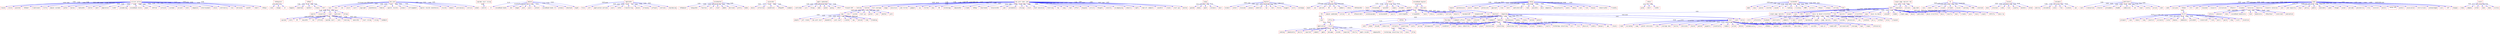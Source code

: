 strict digraph  {
	"silicon valley"	 [color=red,
		fontname=courier,
		shape=box];
	loosen	 [color=red,
		fontname=courier,
		shape=box];
	"silicon valley" -> loosen	 [color=blue,
		xlabel=0.04];
	stores	 [color=red,
		fontname=courier,
		shape=box];
	"silicon valley" -> stores	 [color=blue,
		xlabel=0.04];
	pointed	 [color=red,
		fontname=courier,
		shape=box];
	"silicon valley" -> pointed	 [color=blue,
		xlabel=0.04];
	"'\x93what'"	 [color=red,
		fontname=courier,
		shape=box];
	"silicon valley" -> "'\x93what'"	 [color=blue,
		xlabel=0.05];
	traditional	 [color=red,
		fontname=courier,
		shape=box];
	"silicon valley" -> traditional	 [color=blue,
		xlabel=0.03];
	little	 [color=red,
		fontname=courier,
		shape=box];
	"silicon valley" -> little	 [color=blue,
		xlabel=0.04];
	"amazon customer"	 [color=red,
		fontname=courier,
		shape=box];
	"silicon valley" -> "amazon customer"	 [color=blue,
		xlabel=0.04];
	author	 [color=red,
		fontname=courier,
		shape=box];
	"silicon valley" -> author	 [color=blue,
		xlabel=0.06];
	barnes	 [color=red,
		fontname=courier,
		shape=box];
	"silicon valley" -> barnes	 [color=blue,
		xlabel=0.04];
	"'noble\x92s'"	 [color=red,
		fontname=courier,
		shape=box];
	"silicon valley" -> "'noble\x92s'"	 [color=blue,
		xlabel=0.04];
	better	 [color=red,
		fontname=courier,
		shape=box];
	"silicon valley" -> better	 [color=blue,
		xlabel=0.02];
	much	 [color=red,
		fontname=courier,
		shape=box];
	"silicon valley" -> much	 [color=blue,
		xlabel=0.02];
	imperative	 [color=red,
		fontname=courier,
		shape=box];
	"silicon valley" -> imperative	 [color=blue,
		xlabel=0.03];
	"'it\x92''"	 [color=red,
		fontname=courier,
		shape=box];
	"silicon valley" -> "'it\x92''"	 [color=blue,
		xlabel=0.05];
	plundering	 [color=red,
		fontname=courier,
		shape=box];
	"silicon valley" -> plundering	 [color=blue,
		xlabel=0.04];
	"secondhand stores"	 [color=red,
		fontname=courier,
		shape=box];
	"silicon valley" -> "secondhand stores"	 [color=blue,
		xlabel=0.06];
	power	 [color=red,
		fontname=courier,
		shape=box];
	"silicon valley" -> power	 [color=blue,
		xlabel=0.03];
	"'\x93free'"	 [color=red,
		fontname=courier,
		shape=box];
	"silicon valley" -> "'\x93free'"	 [color=blue,
		xlabel=0.05];
	cultural	 [color=red,
		fontname=courier,
		shape=box];
	"silicon valley" -> cultural	 [color=blue,
		xlabel=0.03];
	customer	 [color=red,
		fontname=courier,
		shape=box];
	"silicon valley" -> customer	 [color=blue,
		xlabel=0.05];
	account	 [color=red,
		fontname=courier,
		shape=box];
	"silicon valley" -> account	 [color=blue,
		xlabel=0.04];
	later	 [color=red,
		fontname=courier,
		shape=box];
	"silicon valley" -> later	 [color=blue,
		xlabel=0.03];
	companies	 [color=red,
		fontname=courier,
		shape=box];
	"silicon valley" -> companies	 [color=blue,
		xlabel=0.2];
	entertainment	 [color=red,
		fontname=courier,
		shape=box];
	"silicon valley" -> entertainment	 [color=blue,
		xlabel=0.04];
	value	 [color=red,
		fontname=courier,
		shape=box];
	"silicon valley" -> value	 [color=blue,
		xlabel=0.05];
	controversy	 [color=red,
		fontname=courier,
		shape=box];
	"silicon valley" -> controversy	 [color=blue,
		xlabel=0.05];
	rose	 [color=red,
		fontname=courier,
		shape=box];
	"silicon valley" -> rose	 [color=blue,
		xlabel=0.04];
	believed	 [color=red,
		fontname=courier,
		shape=box];
	"silicon valley" -> believed	 [color=blue,
		xlabel=0.05];
	"'can\x92t'"	 [color=red,
		fontname=courier,
		shape=box];
	"silicon valley" -> "'can\x92t'"	 [color=blue,
		xlabel=0.04];
	robert	 [color=red,
		fontname=courier,
		shape=box];
	"silicon valley" -> robert	 [color=blue,
		xlabel=0.04];
	"'\x91buy'"	 [color=red,
		fontname=courier,
		shape=box];
	"silicon valley" -> "'\x91buy'"	 [color=blue,
		xlabel=0.04];
	"'\x93digital'"	 [color=red,
		fontname=courier,
		shape=box];
	even	 [color=red,
		fontname=courier,
		shape=box];
	"'\x93digital'" -> even	 [color=blue,
		xlabel=0.01];
	change	 [color=red,
		fontname=courier,
		shape=box];
	"'\x93digital'" -> change	 [color=blue,
		xlabel=0.01];
	mr	 [color=red,
		fontname=courier,
		shape=box];
	"'\x93digital'" -> mr	 [color=blue,
		xlabel=0.11];
	"'\x93but'"	 [color=red,
		fontname=courier,
		shape=box];
	happens	 [color=red,
		fontname=courier,
		shape=box];
	"'\x93but'" -> happens	 [color=blue,
		xlabel=0.04];
	meantime	 [color=red,
		fontname=courier,
		shape=box];
	"'\x93but'" -> meantime	 [color=blue,
		xlabel=0.03];
	"'we\x92re'"	 [color=red,
		fontname=courier,
		shape=box];
	"'\x93but'" -> "'we\x92re'"	 [color=blue,
		xlabel=0.19];
	slowly	 [color=red,
		fontname=courier,
		shape=box];
	"'\x93but'" -> slowly	 [color=blue,
		xlabel=0.03];
	hell	 [color=red,
		fontname=courier,
		shape=box];
	"'\x93but'" -> hell	 [color=blue,
		xlabel=0.03];
	"new york"	 [color=red,
		fontname=courier,
		shape=box];
	says	 [color=red,
		fontname=courier,
		shape=box];
	"new york" -> says	 [color=blue,
		xlabel=0.13];
	shut	 [color=red,
		fontname=courier,
		shape=box];
	"new york" -> shut	 [color=blue,
		xlabel=0.01];
	one	 [color=red,
		fontname=courier,
		shape=box];
	"new york" -> one	 [color=blue,
		xlabel=0.01];
	exist	 [color=red,
		fontname=courier,
		shape=box];
	"new york" -> exist	 [color=blue,
		xlabel=0.01];
	court	 [color=red,
		fontname=courier,
		shape=box];
	"new york" -> court	 [color=blue,
		xlabel=0.01];
	copyright	 [color=red,
		fontname=courier,
		shape=box];
	"new york" -> copyright	 [color=blue,
		xlabel=0.01];
	nonetheless	 [color=red,
		fontname=courier,
		shape=box];
	"new york" -> nonetheless	 [color=blue,
		xlabel=0.01];
	federal	 [color=red,
		fontname=courier,
		shape=box];
	"new york" -> federal	 [color=blue,
		xlabel=0.01];
	"capitol records"	 [color=red,
		fontname=courier,
		shape=box];
	"new york" -> "capitol records"	 [color=blue,
		xlabel=0.02];
	product	 [color=red,
		fontname=courier,
		shape=box];
	"new york" -> product	 [color=blue,
		xlabel=0.01];
	infringement	 [color=red,
		fontname=courier,
		shape=box];
	"new york" -> infringement	 [color=blue,
		xlabel=0.01];
	"capitol records nonetheless"	 [color=red,
		fontname=courier,
		shape=box];
	"new york" -> "capitol records nonetheless"	 [color=blue,
		xlabel=0.01];
	records	 [color=red,
		fontname=courier,
		shape=box];
	"new york" -> records	 [color=blue,
		xlabel=0.01];
	moment	 [color=red,
		fontname=courier,
		shape=box];
	"new york" -> moment	 [color=blue,
		xlabel=0.01];
	preliminary	 [color=red,
		fontname=courier,
		shape=box];
	"new york" -> preliminary	 [color=blue,
		xlabel=0.01];
	service	 [color=red,
		fontname=courier,
		shape=box];
	"new york" -> service	 [color=blue,
		xlabel=0.01];
	asked	 [color=red,
		fontname=courier,
		shape=box];
	"new york" -> asked	 [color=blue,
		xlabel=0.01];
	capitol	 [color=red,
		fontname=courier,
		shape=box];
	says -> capitol	 [color=blue,
		xlabel=0.09];
	injunction	 [color=red,
		fontname=courier,
		shape=box];
	says -> injunction	 [color=blue,
		xlabel=0.09];
	sued	 [color=red,
		fontname=courier,
		shape=box];
	says -> sued	 [color=blue,
		xlabel=0.01];
	publisher	 [color=red,
		fontname=courier,
		shape=box];
	says -> publisher	 [color=blue,
		xlabel=0.02];
	allows	 [color=red,
		fontname=courier,
		shape=box];
	says -> allows	 [color=blue,
		xlabel=0.11];
	supreme	 [color=red,
		fontname=courier,
		shape=box];
	sued -> supreme	 [color=blue,
		xlabel=0.05];
	cents	 [color=red,
		fontname=courier,
		shape=box];
	sued -> cents	 [color=blue,
		xlabel=0.05];
	89	 [color=red,
		fontname=courier,
		shape=box];
	sued -> 89	 [color=blue,
		xlabel=0.06];
	"'macy\x92s'"	 [color=red,
		fontname=courier,
		shape=box];
	sued -> "'macy\x92s'"	 [color=blue,
		xlabel=0.06];
	led	 [color=red,
		fontname=courier,
		shape=box];
	sued -> led	 [color=blue,
		xlabel=0.04];
	offered	 [color=red,
		fontname=courier,
		shape=box];
	sued -> offered	 [color=blue,
		xlabel=0.06];
	"supreme court"	 [color=red,
		fontname=courier,
		shape=box];
	sued -> "supreme court"	 [color=blue,
		xlabel=0.06];
	sale	 [color=red,
		fontname=courier,
		shape=box];
	sued -> sale	 [color=blue,
		xlabel=0.05];
	limiting	 [color=red,
		fontname=courier,
		shape=box];
	sued -> limiting	 [color=blue,
		xlabel=0.05];
	"'owner\x92s'"	 [color=red,
		fontname=courier,
		shape=box];
	sued -> "'owner\x92s'"	 [color=blue,
		xlabel=0.07];
	"court ruling"	 [color=red,
		fontname=courier,
		shape=box];
	sued -> "court ruling"	 [color=blue,
		xlabel=0.04];
	ruling	 [color=red,
		fontname=courier,
		shape=box];
	sued -> ruling	 [color=blue,
		xlabel=0.05];
	landmark	 [color=red,
		fontname=courier,
		shape=box];
	sued -> landmark	 [color=blue,
		xlabel=0.05];
	"supreme court ruling"	 [color=red,
		fontname=courier,
		shape=box];
	control	 [color=red,
		fontname=courier,
		shape=box];
	"supreme court ruling" -> control	 [color=blue,
		xlabel=0.08];
	amazon	 [color=red,
		fontname=courier,
		shape=box];
	13	 [color=red,
		fontname=courier,
		shape=box];
	amazon -> 13	 [color=blue,
		xlabel=0.13];
	"secondhand books"	 [color=red,
		fontname=courier,
		shape=box];
	amazon -> "secondhand books"	 [color=blue,
		xlabel=0.15];
	did	 [color=red,
		fontname=courier,
		shape=box];
	amazon -> did	 [color=blue,
		xlabel=0.15];
	began	 [color=red,
		fontname=courier,
		shape=box];
	amazon -> began	 [color=blue,
		xlabel=0.16];
	work	 [color=red,
		fontname=courier,
		shape=box];
	amazon -> work	 [color=blue,
		xlabel=0.17];
	years	 [color=red,
		fontname=courier,
		shape=box];
	amazon -> years	 [color=blue,
		xlabel=0.11];
	content	 [color=red,
		fontname=courier,
		shape=box];
	amazon -> content	 [color=blue,
		xlabel=0.19];
	"secondhand books 13"	 [color=red,
		fontname=courier,
		shape=box];
	amazon -> "secondhand books 13"	 [color=blue,
		xlabel=0.15];
	produce	 [color=red,
		fontname=courier,
		shape=box];
	amazon -> produce	 [color=blue,
		xlabel=0.14];
	devalued	 [color=red,
		fontname=courier,
		shape=box];
	amazon -> devalued	 [color=blue,
		xlabel=0.16];
	might	 [color=red,
		fontname=courier,
		shape=box];
	amazon -> might	 [color=blue,
		xlabel=0.16];
	"'apple\x92s'"	 [color=red,
		fontname=courier,
		shape=box];
	files	 [color=red,
		fontname=courier,
		shape=box];
	"'apple\x92s'" -> files	 [color=blue,
		xlabel=0.03];
	sell	 [color=red,
		fontname=courier,
		shape=box];
	"'apple\x92s'" -> sell	 [color=blue,
		xlabel=0.03];
	"application outlines"	 [color=red,
		fontname=courier,
		shape=box];
	"'apple\x92s'" -> "application outlines"	 [color=blue,
		xlabel=0.03];
	users	 [color=red,
		fontname=courier,
		shape=box];
	"'apple\x92s'" -> users	 [color=blue,
		xlabel=0.03];
	rather	 [color=red,
		fontname=courier,
		shape=box];
	"'apple\x92s'" -> rather	 [color=blue,
		xlabel=0.03];
	transferring	 [color=red,
		fontname=courier,
		shape=box];
	"'apple\x92s'" -> transferring	 [color=blue,
		xlabel=0.03];
	movies	 [color=red,
		fontname=courier,
		shape=box];
	"'apple\x92s'" -> movies	 [color=blue,
		xlabel=0.2];
	allowing	 [color=red,
		fontname=courier,
		shape=box];
	"'apple\x92s'" -> allowing	 [color=blue,
		xlabel=0.03];
	software	 [color=red,
		fontname=courier,
		shape=box];
	"'apple\x92s'" -> software	 [color=blue,
		xlabel=0.03];
	outlines	 [color=red,
		fontname=courier,
		shape=box];
	"'apple\x92s'" -> outlines	 [color=blue,
		xlabel=0.03];
	reproducing	 [color=red,
		fontname=courier,
		shape=box];
	"'apple\x92s'" -> reproducing	 [color=blue,
		xlabel=0.03];
	ossenmacher	 [color=red,
		fontname=courier,
		shape=box];
	"'\x93amazon'"	 [color=red,
		fontname=courier,
		shape=box];
	ossenmacher -> "'\x93amazon'"	 [color=blue,
		xlabel=0.03];
	"'redigi\x92s'"	 [color=red,
		fontname=courier,
		shape=box];
	ossenmacher -> "'redigi\x92s'"	 [color=blue,
		xlabel=0.03];
	fearless	 [color=red,
		fontname=courier,
		shape=box];
	ossenmacher -> fearless	 [color=blue,
		xlabel=0.03];
	well	 [color=red,
		fontname=courier,
		shape=box];
	ossenmacher -> well	 [color=blue,
		xlabel=0.02];
	chief	 [color=red,
		fontname=courier,
		shape=box];
	ossenmacher -> chief	 [color=blue,
		xlabel=0.18];
	added	 [color=red,
		fontname=courier,
		shape=box];
	ossenmacher -> added	 [color=blue,
		xlabel=0.02];
	declined	 [color=red,
		fontname=courier,
		shape=box];
	ossenmacher -> declined	 [color=blue,
		xlabel=0.03];
	pretty	 [color=red,
		fontname=courier,
		shape=box];
	ossenmacher -> pretty	 [color=blue,
		xlabel=0.03];
	bodes	 [color=red,
		fontname=courier,
		shape=box];
	ossenmacher -> bodes	 [color=blue,
		xlabel=0.03];
	"'pixar\x92s'"	 [color=red,
		fontname=courier,
		shape=box];
	movie	 [color=red,
		fontname=courier,
		shape=box];
	"'pixar\x92s'" -> movie	 [color=blue,
		xlabel=0.03];
	collection	 [color=red,
		fontname=courier,
		shape=box];
	"'pixar\x92s'" -> collection	 [color=blue,
		xlabel=0.17];
	soundtrack	 [color=red,
		fontname=courier,
		shape=box];
	"'pixar\x92s'" -> soundtrack	 [color=blue,
		xlabel=0.03];
	"'\x93up\x94'"	 [color=red,
		fontname=courier,
		shape=box];
	"'pixar\x92s'" -> "'\x93up\x94'"	 [color=blue,
		xlabel=0.03];
	example	 [color=red,
		fontname=courier,
		shape=box];
	"'pixar\x92s'" -> example	 [color=blue,
		xlabel=0.02];
	"apple spokesman"	 [color=red,
		fontname=courier,
		shape=box];
	confirmed	 [color=red,
		fontname=courier,
		shape=box];
	"apple spokesman" -> confirmed	 [color=blue,
		xlabel=0.03];
	sure	 [color=red,
		fontname=courier,
		shape=box];
	"apple spokesman" -> sure	 [color=blue,
		xlabel=0.02];
	things	 [color=red,
		fontname=courier,
		shape=box];
	"apple spokesman" -> things	 [color=blue,
		xlabel=0.02];
	make	 [color=red,
		fontname=courier,
		shape=box];
	"apple spokesman" -> make	 [color=blue,
		xlabel=0.03];
	owned	 [color=red,
		fontname=courier,
		shape=box];
	"apple spokesman" -> owned	 [color=blue,
		xlabel=0.03];
	going	 [color=red,
		fontname=courier,
		shape=box];
	"apple spokesman" -> going	 [color=blue,
		xlabel=0.03];
	"'\x93if'"	 [color=red,
		fontname=courier,
		shape=box];
	"apple spokesman" -> "'\x93if'"	 [color=blue,
		xlabel=0.2];
	"'forward'\x94'"	 [color=red,
		fontname=courier,
		shape=box];
	"apple spokesman" -> "'forward'\x94'"	 [color=blue,
		xlabel=0.04];
	"new york times john"	 [color=red,
		fontname=courier,
		shape=box];
	renting	 [color=red,
		fontname=courier,
		shape=box];
	"new york times john" -> renting	 [color=blue,
		xlabel=0.03];
	limited	 [color=red,
		fontname=courier,
		shape=box];
	"new york times john" -> limited	 [color=blue,
		xlabel=0.13];
	"tech coverage"	 [color=red,
		fontname=courier,
		shape=box];
	"new york times john" -> "tech coverage"	 [color=blue,
		xlabel=0.06];
	image	 [color=red,
		fontname=courier,
		shape=box];
	"new york times john" -> image	 [color=blue,
		xlabel=0.06];
	executive	 [color=red,
		fontname=courier,
		shape=box];
	"new york times john" -> executive	 [color=blue,
		xlabel=0.06];
	"jodi hilton"	 [color=red,
		fontname=courier,
		shape=box];
	"new york times john" -> "jodi hilton"	 [color=blue,
		xlabel=0.06];
	gadgets	 [color=red,
		fontname=courier,
		shape=box];
	"new york times john" -> gadgets	 [color=blue,
		xlabel=0.06];
	say	 [color=red,
		fontname=courier,
		shape=box];
	"new york times john" -> say	 [color=blue,
		xlabel=0.03];
	hilton	 [color=red,
		fontname=courier,
		shape=box];
	"new york times john" -> hilton	 [color=blue,
		xlabel=0.06];
	news	 [color=red,
		fontname=courier,
		shape=box];
	"new york times john" -> news	 [color=blue,
		xlabel=0.06];
	80	 [color=red,
		fontname=courier,
		shape=box];
	"new york times john" -> 80	 [color=blue,
		xlabel=0.08];
	technology	 [color=red,
		fontname=courier,
		shape=box];
	"new york times john" -> technology	 [color=blue,
		xlabel=0.07];
	"'amazon\x92s'"	 [color=red,
		fontname=courier,
		shape=box];
	"new york times john" -> "'amazon\x92s'"	 [color=blue,
		xlabel=0.06];
	"e-book"	 [color=red,
		fontname=courier,
		shape=box];
	"new york times john" -> "e-book"	 [color=blue,
		xlabel=0.07];
	"'\x93buy'"	 [color=red,
		fontname=courier,
		shape=box];
	"new york times john" -> "'\x93buy'"	 [color=blue,
		xlabel=0.08];
	heartened	 [color=red,
		fontname=courier,
		shape=box];
	"new york times john" -> heartened	 [color=blue,
		xlabel=0.07];
	"'retailer\x92s'"	 [color=red,
		fontname=courier,
		shape=box];
	"new york times john" -> "'retailer\x92s'"	 [color=blue,
		xlabel=0.24];
	jodi	 [color=red,
		fontname=courier,
		shape=box];
	"new york times john" -> jodi	 [color=blue,
		xlabel=0.06];
	nytimesbits	 [color=red,
		fontname=courier,
		shape=box];
	"new york times john" -> nytimesbits	 [color=blue,
		xlabel=0.06];
	enlarge	 [color=red,
		fontname=courier,
		shape=box];
	"new york times john" -> enlarge	 [color=blue,
		xlabel=0.06];
	stuck	 [color=red,
		fontname=courier,
		shape=box];
	"new york times john" -> stuck	 [color=blue,
		xlabel=0.09];
	"chief executive"	 [color=red,
		fontname=courier,
		shape=box];
	"new york times john" -> "chief executive"	 [color=blue,
		xlabel=0.06];
	reselling	 [color=red,
		fontname=courier,
		shape=box];
	"new york times john" -> reselling	 [color=blue,
		xlabel=0.05];
	law	 [color=red,
		fontname=courier,
		shape=box];
	"new york times john" -> law	 [color=blue,
		xlabel=0.01];
	song	 [color=red,
		fontname=courier,
		shape=box];
	"new york times john" -> song	 [color=blue,
		xlabel=0.22];
	read	 [color=red,
		fontname=courier,
		shape=box];
	"new york times john" -> read	 [color=blue,
		xlabel=0.07];
	effect	 [color=red,
		fontname=courier,
		shape=box];
	"new york times john" -> effect	 [color=blue,
		xlabel=0.06];
	diagram	 [color=red,
		fontname=courier,
		shape=box];
	"new york times john" -> diagram	 [color=blue,
		xlabel=0.05];
	article	 [color=red,
		fontname=courier,
		shape=box];
	"new york times john" -> article	 [color=blue,
		xlabel=0.07];
	thoughts	 [color=red,
		fontname=courier,
		shape=box];
	"new york times john" -> thoughts	 [color=blue,
		xlabel=0.07];
	severely	 [color=red,
		fontname=courier,
		shape=box];
	"new york times john" -> severely	 [color=blue,
		xlabel=0.05];
	accompanying	 [color=red,
		fontname=courier,
		shape=box];
	"new york times john" -> accompanying	 [color=blue,
		xlabel=0.05];
	industry	 [color=red,
		fontname=courier,
		shape=box];
	"new york times john" -> industry	 [color=blue,
		xlabel=0.06];
	rights	 [color=red,
		fontname=courier,
		shape=box];
	"new york times john" -> rights	 [color=blue,
		xlabel=0.06];
	"read all comments"	 [color=red,
		fontname=courier,
		shape=box];
	"new york times john" -> "read all comments"	 [color=blue,
		xlabel=0.07];
	"'you\x92re'"	 [color=red,
		fontname=courier,
		shape=box];
	"new york times john" -> "'you\x92re'"	 [color=blue,
		xlabel=0.06];
	itunes	 [color=red,
		fontname=courier,
		shape=box];
	"new york times john" -> itunes	 [color=blue,
		xlabel=0.05];
	"start-ups"	 [color=red,
		fontname=courier,
		shape=box];
	"new york times john" -> "start-ups"	 [color=blue,
		xlabel=0.06];
	button	 [color=red,
		fontname=courier,
		shape=box];
	"new york times john" -> button	 [color=blue,
		xlabel=0.07];
	copy	 [color=red,
		fontname=courier,
		shape=box];
	limited -> copy	 [color=blue,
		xlabel=0.01];
	rule	 [color=red,
		fontname=courier,
		shape=box];
	limited -> rule	 [color=blue,
		xlabel=0.01];
	system	 [color=red,
		fontname=courier,
		shape=box];
	limited -> system	 [color=blue,
		xlabel=0.01];
	"start-up"	 [color=red,
		fontname=courier,
		shape=box];
	limited -> "start-up"	 [color=blue,
		xlabel=0.01];
	permit	 [color=red,
		fontname=courier,
		shape=box];
	limited -> permit	 [color=blue,
		xlabel=0.01];
	user	 [color=red,
		fontname=courier,
		shape=box];
	limited -> user	 [color=blue,
		xlabel=0.01];
	whether	 [color=red,
		fontname=courier,
		shape=box];
	limited -> whether	 [color=blue,
		xlabel=0.01];
	york	 [color=red,
		fontname=courier,
		shape=box];
	limited -> york	 [color=blue,
		xlabel=0.01];
	people	 [color=red,
		fontname=courier,
		shape=box];
	copy -> people	 [color=blue,
		xlabel=0.03];
	"sell itunes"	 [color=red,
		fontname=courier,
		shape=box];
	copy -> "sell itunes"	 [color=blue,
		xlabel=0.03];
	"new york court"	 [color=red,
		fontname=courier,
		shape=box];
	copy -> "new york court"	 [color=blue,
		xlabel=0.03];
	meanwhile	 [color=red,
		fontname=courier,
		shape=box];
	copy -> meanwhile	 [color=blue,
		xlabel=0.05];
	"york court"	 [color=red,
		fontname=courier,
		shape=box];
	copy -> "york court"	 [color=blue,
		xlabel=0.03];
	created	 [color=red,
		fontname=courier,
		shape=box];
	copy -> created	 [color=blue,
		xlabel=0.05];
	way	 [color=red,
		fontname=courier,
		shape=box];
	copy -> way	 [color=blue,
		xlabel=0.03];
	poised	 [color=red,
		fontname=courier,
		shape=box];
	copy -> poised	 [color=blue,
		xlabel=0.04];
	time	 [color=red,
		fontname=courier,
		shape=box];
	copy -> time	 [color=blue,
		xlabel=0.04];
	breaking	 [color=red,
		fontname=courier,
		shape=box];
	copy -> breaking	 [color=blue,
		xlabel=0.04];
	songs	 [color=red,
		fontname=courier,
		shape=box];
	gained	 [color=red,
		fontname=courier,
		shape=box];
	songs -> gained	 [color=blue,
		xlabel=0.01];
	money	 [color=red,
		fontname=courier,
		shape=box];
	songs -> money	 [color=blue,
		xlabel=0.01];
	spent	 [color=red,
		fontname=courier,
		shape=box];
	songs -> spent	 [color=blue,
		xlabel=0.01];
	instance	 [color=red,
		fontname=courier,
		shape=box];
	songs -> instance	 [color=blue,
		xlabel=0.01];
	must	 [color=red,
		fontname=courier,
		shape=box];
	songs -> must	 [color=blue,
		xlabel=0.13];
	digital	 [color=red,
		fontname=courier,
		shape=box];
	turmoil	 [color=red,
		fontname=courier,
		shape=box];
	digital -> turmoil	 [color=blue,
		xlabel=0.04];
	center	 [color=red,
		fontname=courier,
		shape=box];
	digital -> center	 [color=blue,
		xlabel=0.04];
	received	 [color=red,
		fontname=courier,
		shape=box];
	digital -> received	 [color=blue,
		xlabel=0.04];
	january	 [color=red,
		fontname=courier,
		shape=box];
	digital -> january	 [color=blue,
		xlabel=0.07];
	material	 [color=red,
		fontname=courier,
		shape=box];
	digital -> material	 [color=blue,
		xlabel=0.05];
	two	 [color=red,
		fontname=courier,
		shape=box];
	digital -> two	 [color=blue,
		xlabel=0.02];
	late	 [color=red,
		fontname=courier,
		shape=box];
	digital -> late	 [color=blue,
		xlabel=0.03];
	forces	 [color=red,
		fontname=courier,
		shape=box];
	digital -> forces	 [color=blue,
		xlabel=0.04];
	biggest	 [color=red,
		fontname=courier,
		shape=box];
	digital -> biggest	 [color=blue,
		xlabel=0.04];
	sorts	 [color=red,
		fontname=courier,
		shape=box];
	digital -> sorts	 [color=blue,
		xlabel=0.08];
	exchange	 [color=red,
		fontname=courier,
		shape=box];
	digital -> exchange	 [color=blue,
		xlabel=0.23];
	buy	 [color=red,
		fontname=courier,
		shape=box];
	meant	 [color=red,
		fontname=courier,
		shape=box];
	buy -> meant	 [color=blue,
		xlabel=0.03];
	use	 [color=red,
		fontname=courier,
		shape=box];
	buy -> use	 [color=blue,
		xlabel=0.01];
	percent	 [color=red,
		fontname=courier,
		shape=box];
	buy -> percent	 [color=blue,
		xlabel=0.02];
	60	 [color=red,
		fontname=courier,
		shape=box];
	buy -> 60	 [color=blue,
		xlabel=0.03];
	125	 [color=red,
		fontname=courier,
		shape=box];
	buy -> 125	 [color=blue,
		xlabel=0.02];
	members	 [color=red,
		fontname=courier,
		shape=box];
	buy -> members	 [color=blue,
		xlabel=0.03];
	sharp	 [color=red,
		fontname=courier,
		shape=box];
	buy -> sharp	 [color=blue,
		xlabel=0.16];
	"'\x93that\x92s'"	 [color=red,
		fontname=courier,
		shape=box];
	buy -> "'\x93that\x92s'"	 [color=blue,
		xlabel=0.03];
	"'\x93it'"	 [color=red,
		fontname=courier,
		shape=box];
	never	 [color=red,
		fontname=courier,
		shape=box];
	"'\x93it'" -> never	 [color=blue,
		xlabel=0.15];
	threatened	 [color=red,
		fontname=courier,
		shape=box];
	"'\x93it'" -> threatened	 [color=blue,
		xlabel=0.18];
	"'wasn\x92t'"	 [color=red,
		fontname=courier,
		shape=box];
	"'\x93it'" -> "'wasn\x92t'"	 [color=blue,
		xlabel=0.19];
	simply	 [color=red,
		fontname=courier,
		shape=box];
	"'\x93it'" -> simply	 [color=blue,
		xlabel=0.14];
	broader	 [color=red,
		fontname=courier,
		shape=box];
	"'\x93it'" -> broader	 [color=blue,
		xlabel=0.13];
	market	 [color=red,
		fontname=courier,
		shape=box];
	"'\x93it'" -> market	 [color=blue,
		xlabel=0.18];
	"secondhand digital"	 [color=red,
		fontname=courier,
		shape=box];
	rider	 [color=red,
		fontname=courier,
		shape=box];
	"secondhand digital" -> rider	 [color=blue,
		xlabel=0.23];
	desired	 [color=red,
		fontname=courier,
		shape=box];
	"secondhand digital" -> desired	 [color=blue,
		xlabel=0.21];
	152	 [color=red,
		fontname=courier,
		shape=box];
	rider -> 152	 [color=blue,
		xlabel=0.01];
	"amazon spokesman"	 [color=red,
		fontname=courier,
		shape=box];
	rider -> "amazon spokesman"	 [color=blue,
		xlabel=0.01];
	active	 [color=red,
		fontname=courier,
		shape=box];
	rider -> active	 [color=blue,
		xlabel=0.01];
	set	 [color=red,
		fontname=courier,
		shape=box];
	rider -> set	 [color=blue,
		xlabel=0.01];
	"'\x93available'"	 [color=red,
		fontname=courier,
		shape=box];
	rider -> "'\x93available'"	 [color=blue,
		xlabel=0.01];
	autobiography	 [color=red,
		fontname=courier,
		shape=box];
	rider -> autobiography	 [color=blue,
		xlabel=0.01];
	"'unchained\x94'"	 [color=red,
		fontname=courier,
		shape=box];
	rider -> "'unchained\x94'"	 [color=blue,
		xlabel=0.01];
	spirit	 [color=red,
		fontname=courier,
		shape=box];
	rider -> spirit	 [color=blue,
		xlabel=0.01];
	"'armstrong\x92s'"	 [color=red,
		fontname=courier,
		shape=box];
	rider -> "'armstrong\x92s'"	 [color=blue,
		xlabel=0.01];
	"'strayed\x92s'"	 [color=red,
		fontname=courier,
		shape=box];
	rider -> "'strayed\x92s'"	 [color=blue,
		xlabel=0.01];
	lance	 [color=red,
		fontname=courier,
		shape=box];
	rider -> lance	 [color=blue,
		xlabel=0.01];
	cheryl	 [color=red,
		fontname=courier,
		shape=box];
	rider -> cheryl	 [color=blue,
		xlabel=0.01];
	customers	 [color=red,
		fontname=courier,
		shape=box];
	rider -> customers	 [color=blue,
		xlabel=0.01];
	million	 [color=red,
		fontname=courier,
		shape=box];
	rider -> million	 [color=blue,
		xlabel=0.01];
	objects	 [color=red,
		fontname=courier,
		shape=box];
	rider -> objects	 [color=blue,
		xlabel=0.01];
	"'movement\x94'"	 [color=red,
		fontname=courier,
		shape=box];
	rider -> "'movement\x94'"	 [color=blue,
		xlabel=0.01];
	"'vengeance\x94'"	 [color=red,
		fontname=courier,
		shape=box];
	rider -> "'vengeance\x94'"	 [color=blue,
		xlabel=0.01];
	list	 [color=red,
		fontname=courier,
		shape=box];
	rider -> list	 [color=blue,
		xlabel=0.01];
	maintain	 [color=red,
		fontname=courier,
		shape=box];
	rider -> maintain	 [color=blue,
		xlabel=0.01];
	soon	 [color=red,
		fontname=courier,
		shape=box];
	152 -> soon	 [color=blue,
		xlabel=0.02];
	redigi	 [color=red,
		fontname=courier,
		shape=box];
	toward	 [color=red,
		fontname=courier,
		shape=box];
	redigi -> toward	 [color=blue,
		xlabel=0.04];
	marketplaces	 [color=red,
		fontname=courier,
		shape=box];
	redigi -> marketplaces	 [color=blue,
		xlabel=0.03];
	would	 [color=red,
		fontname=courier,
		shape=box];
	redigi -> would	 [color=blue,
		xlabel=0.04];
	degree	 [color=red,
		fontname=courier,
		shape=box];
	redigi -> degree	 [color=blue,
		xlabel=0.21];
	permission	 [color=red,
		fontname=courier,
		shape=box];
	redigi -> permission	 [color=blue,
		xlabel=0.03];
	approach	 [color=red,
		fontname=courier,
		shape=box];
	redigi -> approach	 [color=blue,
		xlabel=0.04];
	clear	 [color=red,
		fontname=courier,
		shape=box];
	redigi -> clear	 [color=blue,
		xlabel=0.03];
	hard	 [color=red,
		fontname=courier,
		shape=box];
	redigi -> hard	 [color=blue,
		xlabel=0.04];
	"'publishers\x92'"	 [color=red,
		fontname=courier,
		shape=box];
	redigi -> "'publishers\x92'"	 [color=blue,
		xlabel=0.04];
	took	 [color=red,
		fontname=courier,
		shape=box];
	redigi -> took	 [color=blue,
		xlabel=0.03];
	possible	 [color=red,
		fontname=courier,
		shape=box];
	redigi -> possible	 [color=blue,
		xlabel=0.04];
	"music companies"	 [color=red,
		fontname=courier,
		shape=box];
	redigi -> "music companies"	 [color=blue,
		xlabel=0.03];
	massachusetts	 [color=red,
		fontname=courier,
		shape=box];
	redigi -> massachusetts	 [color=blue,
		xlabel=0.03];
	pains	 [color=red,
		fontname=courier,
		shape=box];
	redigi -> pains	 [color=blue,
		xlabel=0.04];
	media	 [color=red,
		fontname=courier,
		shape=box];
	redigi -> media	 [color=blue,
		xlabel=0.05];
	seen	 [color=red,
		fontname=courier,
		shape=box];
	redigi -> seen	 [color=blue,
		xlabel=0.04];
	line	 [color=red,
		fontname=courier,
		shape=box];
	redigi -> line	 [color=blue,
		xlabel=0.03];
	bazaar	 [color=red,
		fontname=courier,
		shape=box];
	redigi -> bazaar	 [color=blue,
		xlabel=0.03];
	"'industry\x92s'"	 [color=red,
		fontname=courier,
		shape=box];
	redigi -> "'industry\x92s'"	 [color=blue,
		xlabel=0.04];
	friendly	 [color=red,
		fontname=courier,
		shape=box];
	redigi -> friendly	 [color=blue,
		xlabel=0.03];
	"'\x93in'"	 [color=red,
		fontname=courier,
		shape=box];
	great	 [color=red,
		fontname=courier,
		shape=box];
	"'\x93in'" -> great	 [color=blue,
		xlabel=0.01];
	short	 [color=red,
		fontname=courier,
		shape=box];
	"'\x93in'" -> short	 [color=blue,
		xlabel=0.1];
	"'it\x92s'"	 [color=red,
		fontname=courier,
		shape=box];
	"'\x93in'" -> "'it\x92s'"	 [color=blue,
		xlabel=0.01];
	"'couldn\x92t'"	 [color=red,
		fontname=courier,
		shape=box];
	made	 [color=red,
		fontname=courier,
		shape=box];
	"'couldn\x92t'" -> made	 [color=blue,
		xlabel=0.02];
	easy	 [color=red,
		fontname=courier,
		shape=box];
	"'couldn\x92t'" -> easy	 [color=blue,
		xlabel=0.02];
	uproar	 [color=red,
		fontname=courier,
		shape=box];
	"'couldn\x92t'" -> uproar	 [color=blue,
		xlabel=0.02];
	started	 [color=red,
		fontname=courier,
		shape=box];
	"'couldn\x92t'" -> started	 [color=blue,
		xlabel=0.02];
	caused	 [color=red,
		fontname=courier,
		shape=box];
	"'couldn\x92t'" -> caused	 [color=blue,
		xlabel=0.16];
	cd	 [color=red,
		fontname=courier,
		shape=box];
	"'couldn\x92t'" -> cd	 [color=blue,
		xlabel=0.02];
	looking	 [color=red,
		fontname=courier,
		shape=box];
	"'couldn\x92t'" -> looking	 [color=blue,
		xlabel=0.02];
	clicking	 [color=red,
		fontname=courier,
		shape=box];
	"'couldn\x92t'" -> clicking	 [color=blue,
		xlabel=0.03];
	2000	 [color=red,
		fontname=courier,
		shape=box];
	"'couldn\x92t'" -> 2000	 [color=blue,
		xlabel=0.03];
	writers	 [color=red,
		fontname=courier,
		shape=box];
	"'couldn\x92t'" -> writers	 [color=blue,
		xlabel=0.02];
	"'\x93you'"	 [color=red,
		fontname=courier,
		shape=box];
	"'couldn\x92t'" -> "'\x93you'"	 [color=blue,
		xlabel=0.02];
	always	 [color=red,
		fontname=courier,
		shape=box];
	"'couldn\x92t'" -> always	 [color=blue,
		xlabel=0.02];
	selling	 [color=red,
		fontname=courier,
		shape=box];
	"'couldn\x92t'" -> selling	 [color=blue,
		xlabel=0.03];
	find	 [color=red,
		fontname=courier,
		shape=box];
	"'couldn\x92t'" -> find	 [color=blue,
		xlabel=0.02];
	"single page reprints the"	 [color=red,
		fontname=courier,
		shape=box];
	hate	 [color=red,
		fontname=courier,
		shape=box];
	"single page reprints the" -> hate	 [color=blue,
		xlabel=0.25];
	paperback	 [color=red,
		fontname=courier,
		shape=box];
	"single page reprints the" -> paperback	 [color=blue,
		xlabel=0.25];
	version	 [color=red,
		fontname=courier,
		shape=box];
	"single page reprints the" -> version	 [color=blue,
		xlabel=0.22];
	"swap meet"	 [color=red,
		fontname=courier,
		shape=box];
	"single page reprints the" -> "swap meet"	 [color=blue,
		xlabel=0.06];
	imagining	 [color=red,
		fontname=courier,
		shape=box];
	hate -> imagining	 [color=blue,
		xlabel=0.01];
	"single page reprints"	 [color=red,
		fontname=courier,
		shape=box];
	hate -> "single page reprints"	 [color=blue,
		xlabel=0.25];
	except	 [color=red,
		fontname=courier,
		shape=box];
	hate -> except	 [color=blue,
		xlabel=0.01];
	save	 [color=red,
		fontname=courier,
		shape=box];
	hate -> save	 [color=blue,
		xlabel=0.02];
	2013	 [color=red,
		fontname=courier,
		shape=box];
	hate -> 2013	 [color=blue,
		xlabel=0.01];
	march	 [color=red,
		fontname=courier,
		shape=box];
	hate -> march	 [color=blue,
		xlabel=0.01];
	"music by david streitfeld"	 [color=red,
		fontname=courier,
		shape=box];
	hate -> "music by david streitfeld"	 [color=blue,
		xlabel=0.25];
	like	 [color=red,
		fontname=courier,
		shape=box];
	hate -> like	 [color=blue,
		xlabel=0.01];
	reprints	 [color=red,
		fontname=courier,
		shape=box];
	hate -> reprints	 [color=blue,
		xlabel=0.02];
	google	 [color=red,
		fontname=courier,
		shape=box];
	hate -> google	 [color=blue,
		xlabel=0.01];
	streitfeld	 [color=red,
		fontname=courier,
		shape=box];
	hate -> streitfeld	 [color=blue,
		xlabel=0.01];
	away	 [color=red,
		fontname=courier,
		shape=box];
	hate -> away	 [color=blue,
		xlabel=0.01];
	"music by david"	 [color=red,
		fontname=courier,
		shape=box];
	hate -> "music by david"	 [color=blue,
		xlabel=0.01];
	"'grey\x94'"	 [color=red,
		fontname=courier,
		shape=box];
	hate -> "'grey\x94'"	 [color=blue,
		xlabel=0.01];
	shades	 [color=red,
		fontname=courier,
		shape=box];
	hate -> shades	 [color=blue,
		xlabel=0.01];
	"single page"	 [color=red,
		fontname=courier,
		shape=box];
	hate -> "single page"	 [color=blue,
		xlabel=0.25];
	david	 [color=red,
		fontname=courier,
		shape=box];
	hate -> david	 [color=blue,
		xlabel=0.01];
	published	 [color=red,
		fontname=courier,
		shape=box];
	hate -> published	 [color=blue,
		xlabel=0.01];
	"david streitfeld"	 [color=red,
		fontname=courier,
		shape=box];
	hate -> "david streitfeld"	 [color=blue,
		xlabel=0.01];
	music	 [color=red,
		fontname=courier,
		shape=box];
	hate -> music	 [color=blue,
		xlabel=0.02];
	exactly	 [color=red,
		fontname=courier,
		shape=box];
	hate -> exactly	 [color=blue,
		xlabel=0.01];
	meet	 [color=red,
		fontname=courier,
		shape=box];
	hate -> meet	 [color=blue,
		xlabel=0.02];
	"e-books"	 [color=red,
		fontname=courier,
		shape=box];
	hate -> "e-books"	 [color=blue,
		xlabel=0.02];
	give	 [color=red,
		fontname=courier,
		shape=box];
	hate -> give	 [color=blue,
		xlabel=0.01];
	share	 [color=red,
		fontname=courier,
		shape=box];
	hate -> share	 [color=blue,
		xlabel=0.02];
	single	 [color=red,
		fontname=courier,
		shape=box];
	hate -> single	 [color=blue,
		xlabel=0.02];
	"'\x93fifty'"	 [color=red,
		fontname=courier,
		shape=box];
	hate -> "'\x93fifty'"	 [color=blue,
		xlabel=0.01];
	"music by"	 [color=red,
		fontname=courier,
		shape=box];
	hate -> "music by"	 [color=blue,
		xlabel=0.01];
	office	 [color=red,
		fontname=courier,
		shape=box];
	imagining -> office	 [color=blue,
		xlabel=0.01];
	"'\x93the'"	 [color=red,
		fontname=courier,
		shape=box];
	imagining -> "'\x93the'"	 [color=blue,
		xlabel=0.02];
	thursday	 [color=red,
		fontname=courier,
		shape=box];
	imagining -> thursday	 [color=blue,
		xlabel=0.01];
	"trademark office"	 [color=red,
		fontname=courier,
		shape=box];
	imagining -> "trademark office"	 [color=blue,
		xlabel=0.01];
	books	 [color=red,
		fontname=courier,
		shape=box];
	imagining -> books	 [color=blue,
		xlabel=0.01];
	internet	 [color=red,
		fontname=courier,
		shape=box];
	imagining -> internet	 [color=blue,
		xlabel=0.01];
	days	 [color=red,
		fontname=courier,
		shape=box];
	imagining -> days	 [color=blue,
		xlabel=0.01];
	trademark	 [color=red,
		fontname=courier,
		shape=box];
	imagining -> trademark	 [color=blue,
		xlabel=0.01];
	bedrock	 [color=red,
		fontname=courier,
		shape=box];
	imagining -> bedrock	 [color=blue,
		xlabel=0.02];
	marketplace	 [color=red,
		fontname=courier,
		shape=box];
	imagining -> marketplace	 [color=blue,
		xlabel=0.01];
	penny	 [color=red,
		fontname=courier,
		shape=box];
	imagining -> penny	 [color=blue,
		xlabel=0.01];
	states	 [color=red,
		fontname=courier,
		shape=box];
	imagining -> states	 [color=blue,
		xlabel=0.01];
	united	 [color=red,
		fontname=courier,
		shape=box];
	imagining -> united	 [color=blue,
		xlabel=0.01];
	patent	 [color=red,
		fontname=courier,
		shape=box];
	imagining -> patent	 [color=blue,
		xlabel=0.01];
	tech	 [color=red,
		fontname=courier,
		shape=box];
	imagining -> tech	 [color=blue,
		xlabel=0.01];
	used	 [color=red,
		fontname=courier,
		shape=box];
	imagining -> used	 [color=blue,
		xlabel=0.01];
	price	 [color=red,
		fontname=courier,
		shape=box];
	imagining -> price	 [color=blue,
		xlabel=0.02];
	still	 [color=red,
		fontname=courier,
		shape=box];
	"music by david streitfeld" -> still	 [color=blue,
		xlabel=0.01];
	infinitely	 [color=red,
		fontname=courier,
		shape=box];
	"music by david streitfeld" -> infinitely	 [color=blue,
		xlabel=0.01];
	facebook	 [color=red,
		fontname=courier,
		shape=box];
	"music by david streitfeld" -> facebook	 [color=blue,
		xlabel=0.05];
	constraints	 [color=red,
		fontname=courier,
		shape=box];
	"music by david streitfeld" -> constraints	 [color=blue,
		xlabel=0.01];
	comments	 [color=red,
		fontname=courier,
		shape=box];
	"music by david streitfeld" -> comments	 [color=blue,
		xlabel=0.01];
	"e-mail"	 [color=red,
		fontname=courier,
		shape=box];
	"music by david streitfeld" -> "e-mail"	 [color=blue,
		xlabel=0.01];
	print	 [color=red,
		fontname=courier,
		shape=box];
	"music by david streitfeld" -> print	 [color=blue,
		xlabel=0.01];
	reproduced	 [color=red,
		fontname=courier,
		shape=box];
	"music by david streitfeld" -> reproduced	 [color=blue,
		xlabel=0.01];
	goods	 [color=red,
		fontname=courier,
		shape=box];
	"music by david streitfeld" -> goods	 [color=blue,
		xlabel=0.01];
	"page reprints"	 [color=red,
		fontname=courier,
		shape=box];
	"music by david streitfeld" -> "page reprints"	 [color=blue,
		xlabel=0.01];
	owner	 [color=red,
		fontname=courier,
		shape=box];
	"music by david streitfeld" -> owner	 [color=blue,
		xlabel=0.01];
	systems	 [color=red,
		fontname=courier,
		shape=box];
	"music by david streitfeld" -> systems	 [color=blue,
		xlabel=0.01];
	possession	 [color=red,
		fontname=courier,
		shape=box];
	"music by david streitfeld" -> possession	 [color=blue,
		xlabel=0.01];
	aim	 [color=red,
		fontname=courier,
		shape=box];
	"music by david streitfeld" -> aim	 [color=blue,
		xlabel=0.01];
	problem	 [color=red,
		fontname=courier,
		shape=box];
	"music by david streitfeld" -> problem	 [color=blue,
		xlabel=0.01];
	worry	 [color=red,
		fontname=courier,
		shape=box];
	"music by david streitfeld" -> worry	 [color=blue,
		xlabel=0.01];
	without	 [color=red,
		fontname=courier,
		shape=box];
	"music by david streitfeld" -> without	 [color=blue,
		xlabel=0.01];
	solve	 [color=red,
		fontname=courier,
		shape=box];
	"music by david streitfeld" -> solve	 [color=blue,
		xlabel=0.01];
	original	 [color=red,
		fontname=courier,
		shape=box];
	"music by david streitfeld" -> original	 [color=blue,
		xlabel=0.01];
	application	 [color=red,
		fontname=courier,
		shape=box];
	office -> application	 [color=blue,
		xlabel=0.01];
	return	 [color=red,
		fontname=courier,
		shape=box];
	office -> return	 [color=blue,
		xlabel=0.01];
	send	 [color=red,
		fontname=courier,
		shape=box];
	"'\x93the'" -> send	 [color=blue,
		xlabel=0.15];
	shake	 [color=red,
		fontname=courier,
		shape=box];
	bedrock -> shake	 [color=blue,
		xlabel=0.17];
	decade	 [color=red,
		fontname=courier,
		shape=box];
	bedrock -> decade	 [color=blue,
		xlabel=0.13];
	industries	 [color=red,
		fontname=courier,
		shape=box];
	bedrock -> industries	 [color=blue,
		xlabel=0.29];
	instantly	 [color=red,
		fontname=courier,
		shape=box];
	bedrock -> instantly	 [color=blue,
		xlabel=0.05];
	giantsteps	 [color=red,
		fontname=courier,
		shape=box];
	bedrock -> giantsteps	 [color=blue,
		xlabel=0.01];
	works	 [color=red,
		fontname=courier,
		shape=box];
	bedrock -> works	 [color=blue,
		xlabel=0.17];
	spring	 [color=red,
		fontname=courier,
		shape=box];
	bedrock -> spring	 [color=blue,
		xlabel=0.01];
	beleaguered	 [color=red,
		fontname=courier,
		shape=box];
	bedrock -> beleaguered	 [color=blue,
		xlabel=0.21];
	since	 [color=red,
		fontname=courier,
		shape=box];
	bedrock -> since	 [color=blue,
		xlabel=0.1];
	rosenblatt	 [color=red,
		fontname=courier,
		shape=box];
	bedrock -> rosenblatt	 [color=blue,
		xlabel=0.01];
	could	 [color=red,
		fontname=courier,
		shape=box];
	bedrock -> could	 [color=blue,
		xlabel=0.14];
	"music industries"	 [color=red,
		fontname=courier,
		shape=box];
	bedrock -> "music industries"	 [color=blue,
		xlabel=0.13];
	became	 [color=red,
		fontname=courier,
		shape=box];
	bedrock -> became	 [color=blue,
		xlabel=0.17];
	place	 [color=red,
		fontname=courier,
		shape=box];
	bedrock -> place	 [color=blue,
		xlabel=0.01];
	distinction	 [color=red,
		fontname=courier,
		shape=box];
	bedrock -> distinction	 [color=blue,
		xlabel=0.19];
	consulting	 [color=red,
		fontname=courier,
		shape=box];
	bedrock -> consulting	 [color=blue,
		xlabel=0.01];
	"consulting firm"	 [color=red,
		fontname=courier,
		shape=box];
	bedrock -> "consulting firm"	 [color=blue,
		xlabel=0.01];
	electronic	 [color=red,
		fontname=courier,
		shape=box];
	bedrock -> electronic	 [color=blue,
		xlabel=0.25];
	attack	 [color=red,
		fontname=courier,
		shape=box];
	bedrock -> attack	 [color=blue,
		xlabel=0.2];
	dramatic	 [color=red,
		fontname=courier,
		shape=box];
	bedrock -> dramatic	 [color=blue,
		xlabel=0.01];
	courts	 [color=red,
		fontname=courier,
		shape=box];
	bedrock -> courts	 [color=blue,
		xlabel=0.19];
	"technology consulting"	 [color=red,
		fontname=courier,
		shape=box];
	bedrock -> "technology consulting"	 [color=blue,
		xlabel=0.01];
	bill	 [color=red,
		fontname=courier,
		shape=box];
	bedrock -> bill	 [color=blue,
		xlabel=0.01];
	firm	 [color=red,
		fontname=courier,
		shape=box];
	bedrock -> firm	 [color=blue,
		xlabel=0.01];
	physical	 [color=red,
		fontname=courier,
		shape=box];
	bedrock -> physical	 [color=blue,
		xlabel=0.2];
	widely	 [color=red,
		fontname=courier,
		shape=box];
	bedrock -> widely	 [color=blue,
		xlabel=0.15];
	bazaars	 [color=red,
		fontname=courier,
		shape=box];
	bedrock -> bazaars	 [color=blue,
		xlabel=0.01];
	ago	 [color=red,
		fontname=courier,
		shape=box];
	bedrock -> ago	 [color=blue,
		xlabel=0.14];
	resale	 [color=red,
		fontname=courier,
		shape=box];
	bedrock -> resale	 [color=blue,
		xlabel=0.01];
	trade	 [color=red,
		fontname=courier,
		shape=box];
	tech -> trade	 [color=blue,
		xlabel=0.24];
	including	 [color=red,
		fontname=courier,
		shape=box];
	tech -> including	 [color=blue,
		xlabel=0.22];
	swap	 [color=red,
		fontname=courier,
		shape=box];
	tech -> swap	 [color=blue,
		xlabel=0.25];
	"patent envisions"	 [color=red,
		fontname=courier,
		shape=box];
	tech -> "patent envisions"	 [color=blue,
		xlabel=0.14];
	item	 [color=red,
		fontname=courier,
		shape=box];
	tech -> item	 [color=blue,
		xlabel=0.24];
	"coverage news"	 [color=red,
		fontname=courier,
		shape=box];
	tech -> "coverage news"	 [color=blue,
		xlabel=0.21];
	twitter	 [color=red,
		fontname=courier,
		shape=box];
	tech -> twitter	 [color=blue,
		xlabel=0.23];
	envisions	 [color=red,
		fontname=courier,
		shape=box];
	tech -> envisions	 [color=blue,
		xlabel=0.3];
	shared	 [color=red,
		fontname=courier,
		shape=box];
	tech -> shared	 [color=blue,
		xlabel=0.32];
	wanted	 [color=red,
		fontname=courier,
		shape=box];
	tech -> wanted	 [color=blue,
		xlabel=0.19];
	gigantic	 [color=red,
		fontname=courier,
		shape=box];
	tech -> gigantic	 [color=blue,
		xlabel=0.15];
	essentially	 [color=red,
		fontname=courier,
		shape=box];
	tech -> essentially	 [color=blue,
		xlabel=0.13];
	readers	 [color=red,
		fontname=courier,
		shape=box];
	tech -> readers	 [color=blue,
		xlabel=0.24];
	action	 [color=red,
		fontname=courier,
		shape=box];
	tech -> action	 [color=blue,
		xlabel=0.28];
	delete	 [color=red,
		fontname=courier,
		shape=box];
	tech -> delete	 [color=blue,
		xlabel=0.14];
	automatically	 [color=red,
		fontname=courier,
		shape=box];
	tech -> automatically	 [color=blue,
		xlabel=0.14];
	first	 [color=red,
		fontname=courier,
		shape=box];
	tech -> first	 [color=blue,
		xlabel=0.14];
	"'\x93data'"	 [color=red,
		fontname=courier,
		shape=box];
	tech -> "'\x93data'"	 [color=blue,
		xlabel=0.23];
	another	 [color=red,
		fontname=courier,
		shape=box];
	tech -> another	 [color=blue,
		xlabel=0.09];
	"'customer\x92s'"	 [color=red,
		fontname=courier,
		shape=box];
	tech -> "'customer\x92s'"	 [color=blue,
		xlabel=0.24];
	describes	 [color=red,
		fontname=courier,
		shape=box];
	tech -> describes	 [color=blue,
		xlabel=0.24];
	store	 [color=red,
		fontname=courier,
		shape=box];
	tech -> store	 [color=blue,
		xlabel=0.28];
	"'user\x92s'"	 [color=red,
		fontname=courier,
		shape=box];
	tech -> "'user\x92s'"	 [color=blue,
		xlabel=0.18];
	"read all"	 [color=red,
		fontname=courier,
		shape=box];
	tech -> "read all"	 [color=blue,
		xlabel=0.22];
	"'readers\x92'"	 [color=red,
		fontname=courier,
		shape=box];
	tech -> "'readers\x92'"	 [color=blue,
		xlabel=0.3];
	personalized	 [color=red,
		fontname=courier,
		shape=box];
	tech -> personalized	 [color=blue,
		xlabel=0.25];
	coverage	 [color=red,
		fontname=courier,
		shape=box];
	tech -> coverage	 [color=blue,
		xlabel=0.21];
	kept	 [color=red,
		fontname=courier,
		shape=box];
	tech -> kept	 [color=blue,
		xlabel=0.25];
	longer	 [color=red,
		fontname=courier,
		shape=box];
	tech -> longer	 [color=blue,
		xlabel=0.15];
	enterprise	 [color=red,
		fontname=courier,
		shape=box];
	tech -> enterprise	 [color=blue,
		xlabel=0.23];
	seeking	 [color=red,
		fontname=courier,
		shape=box];
	return -> seeking	 [color=blue,
		xlabel=0.15];
	immediately	 [color=red,
		fontname=courier,
		shape=box];
	return -> immediately	 [color=blue,
		xlabel=0.16];
	merits	 [color=red,
		fontname=courier,
		shape=box];
	return -> merits	 [color=blue,
		xlabel=0.22];
	reported	 [color=red,
		fontname=courier,
		shape=box];
	return -> reported	 [color=blue,
		xlabel=0.18];
	comment	 [color=red,
		fontname=courier,
		shape=box];
	return -> comment	 [color=blue,
		xlabel=0.17];
	apple	 [color=red,
		fontname=courier,
		shape=box];
	return -> apple	 [color=blue,
		xlabel=0.2];
	message	 [color=red,
		fontname=courier,
		shape=box];
	return -> message	 [color=blue,
		xlabel=0.15];
	insider	 [color=red,
		fontname=courier,
		shape=box];
	return -> insider	 [color=blue,
		xlabel=0.22];
	expected	 [color=red,
		fontname=courier,
		shape=box];
	return -> expected	 [color=blue,
		xlabel=0.17];
	shortly	 [color=red,
		fontname=courier,
		shape=box];
	return -> shortly	 [color=blue,
		xlabel=0.15];
	"apple insider"	 [color=red,
		fontname=courier,
		shape=box];
	return -> "apple insider"	 [color=blue,
		xlabel=0.19];
	"'company\x92s'"	 [color=red,
		fontname=courier,
		shape=box];
	return -> "'company\x92s'"	 [color=blue,
		xlabel=0.25];
	"technology consulting firm"	 [color=red,
		fontname=courier,
		shape=box];
	instantly -> "technology consulting firm"	 [color=blue,
		xlabel=0.09];
	cause	 [color=red,
		fontname=courier,
		shape=box];
	instantly -> cause	 [color=blue,
		xlabel=0.15];
	allow	 [color=red,
		fontname=courier,
		shape=box];
	instantly -> allow	 [color=blue,
		xlabel=0.1];
	"$1"	 [color=red,
		fontname=courier,
		shape=box];
	case	 [color=red,
		fontname=courier,
		shape=box];
	"$1" -> case	 [color=blue,
		xlabel=0.03];
	novel	 [color=red,
		fontname=courier,
		shape=box];
	"$1" -> novel	 [color=blue,
		xlabel=0.03];
	less	 [color=red,
		fontname=courier,
		shape=box];
	"$1" -> less	 [color=blue,
		xlabel=0.01];
	issued	 [color=red,
		fontname=courier,
		shape=box];
	"$1" -> issued	 [color=blue,
		xlabel=0.03];
	allowed	 [color=red,
		fontname=courier,
		shape=box];
	"$1" -> allowed	 [color=blue,
		xlabel=0.03];
	crucial	 [color=red,
		fontname=courier,
		shape=box];
	"$1" -> crucial	 [color=blue,
		xlabel=0.02];
	warning	 [color=red,
		fontname=courier,
		shape=box];
	"$1" -> warning	 [color=blue,
		xlabel=0.02];
	1908	 [color=red,
		fontname=courier,
		shape=box];
	"$1" -> 1908	 [color=blue,
		xlabel=0.18];
	involved	 [color=red,
		fontname=courier,
		shape=box];
	"$1" -> involved	 [color=blue,
		xlabel=0.04];
	levine	 [color=red,
		fontname=courier,
		shape=box];
	move	 [color=red,
		fontname=courier,
		shape=box];
	levine -> move	 [color=blue,
		xlabel=0.03];
	solution	 [color=red,
		fontname=courier,
		shape=box];
	levine -> solution	 [color=blue,
		xlabel=0.03];
	sides	 [color=red,
		fontname=courier,
		shape=box];
	levine -> sides	 [color=blue,
		xlabel=0.03];
	live	 [color=red,
		fontname=courier,
		shape=box];
	levine -> live	 [color=blue,
		xlabel=0.02];
	usually	 [color=red,
		fontname=courier,
		shape=box];
	levine -> usually	 [color=blue,
		xlabel=0.02];
	markets	 [color=red,
		fontname=courier,
		shape=box];
	levine -> markets	 [color=blue,
		xlabel=0.03];
	noted	 [color=red,
		fontname=courier,
		shape=box];
	levine -> noted	 [color=blue,
		xlabel=0.18];
	consumers	 [color=red,
		fontname=courier,
		shape=box];
	ability	 [color=red,
		fontname=courier,
		shape=box];
	consumers -> ability	 [color=blue,
		xlabel=0.26];
	considered	 [color=red,
		fontname=courier,
		shape=box];
	consumers -> considered	 [color=blue,
		xlabel=0.18];
	sales	 [color=red,
		fontname=courier,
		shape=box];
	consumers -> sales	 [color=blue,
		xlabel=0.21];
	free	 [color=red,
		fontname=courier,
		shape=box];
	consumers -> free	 [color=blue,
		xlabel=0.16];
	licenses	 [color=red,
		fontname=courier,
		shape=box];
	consumers -> licenses	 [color=blue,
		xlabel=0.21];
	was	 [color=red,
		fontname=courier,
		shape=box];
	consumers -> was	 [color=blue,
		xlabel=0.16];
	publishers	 [color=red,
		fontname=courier,
		shape=box];
	earn	 [color=red,
		fontname=courier,
		shape=box];
	publishers -> earn	 [color=blue,
		xlabel=0.03];
	transaction	 [color=red,
		fontname=courier,
		shape=box];
	publishers -> transaction	 [color=blue,
		xlabel=0.03];
	retailer	 [color=red,
		fontname=courier,
		shape=box];
	publishers -> retailer	 [color=blue,
		xlabel=0.03];
	presumably	 [color=red,
		fontname=courier,
		shape=box];
	publishers -> presumably	 [color=blue,
		xlabel=0.02];
	shudder	 [color=red,
		fontname=courier,
		shape=box];
	publishers -> shudder	 [color=blue,
		xlabel=0.04];
	commission	 [color=red,
		fontname=courier,
		shape=box];
	publishers -> commission	 [color=blue,
		xlabel=0.03];
	see	 [color=red,
		fontname=courier,
		shape=box];
	publishers -> see	 [color=blue,
		xlabel=0.02];
	lower	 [color=red,
		fontname=courier,
		shape=box];
	publishers -> lower	 [color=blue,
		xlabel=0.02];
	surely	 [color=red,
		fontname=courier,
		shape=box];
	publishers -> surely	 [color=blue,
		xlabel=0.18];
	prices	 [color=red,
		fontname=courier,
		shape=box];
	publishers -> prices	 [color=blue,
		xlabel=0.03];
	went	 [color=red,
		fontname=courier,
		shape=box];
	publishers -> went	 [color=blue,
		xlabel=0.03];
	book	 [color=red,
		fontname=courier,
		shape=box];
	week	 [color=red,
		fontname=courier,
		shape=box];
	book -> week	 [color=blue,
		xlabel=0.03];
	everyone	 [color=red,
		fontname=courier,
		shape=box];
	book -> everyone	 [color=blue,
		xlabel=0.02];
	"'\x93who'"	 [color=red,
		fontname=courier,
		shape=box];
	book -> "'\x93who'"	 [color=blue,
		xlabel=0.07];
	full	 [color=red,
		fontname=courier,
		shape=box];
	book -> full	 [color=blue,
		xlabel=0.03];
	want	 [color=red,
		fontname=courier,
		shape=box];
	book -> want	 [color=blue,
		xlabel=0.03];
	loosened	 [color=red,
		fontname=courier,
		shape=box];
	book -> loosened	 [color=blue,
		xlabel=0.03];
	research	 [color=red,
		fontname=courier,
		shape=box];
	book -> research	 [color=blue,
		xlabel=0.03];
	initiatives	 [color=red,
		fontname=courier,
		shape=box];
	book -> initiatives	 [color=blue,
		xlabel=0.04];
	"'\x93until'"	 [color=red,
		fontname=courier,
		shape=box];
	book -> "'\x93until'"	 [color=blue,
		xlabel=0.04];
	brandon	 [color=red,
		fontname=courier,
		shape=box];
	book -> brandon	 [color=blue,
		xlabel=0.04];
	libraries	 [color=red,
		fontname=courier,
		shape=box];
	book -> libraries	 [color=blue,
		xlabel=0.03];
	majority	 [color=red,
		fontname=courier,
		shape=box];
	book -> majority	 [color=blue,
		xlabel=0.03];
	"research libraries"	 [color=red,
		fontname=courier,
		shape=box];
	book -> "research libraries"	 [color=blue,
		xlabel=0.03];
	vast	 [color=red,
		fontname=courier,
		shape=box];
	book -> vast	 [color=blue,
		xlabel=0.03];
	"vast majority"	 [color=red,
		fontname=courier,
		shape=box];
	book -> "vast majority"	 [color=blue,
		xlabel=0.04];
	buys	 [color=red,
		fontname=courier,
		shape=box];
	book -> buys	 [color=blue,
		xlabel=0.03];
	policy	 [color=red,
		fontname=courier,
		shape=box];
	book -> policy	 [color=blue,
		xlabel=0.03];
	public	 [color=red,
		fontname=courier,
		shape=box];
	book -> public	 [color=blue,
		xlabel=0.19];
	available	 [color=red,
		fontname=courier,
		shape=box];
	book -> available	 [color=blue,
		xlabel=0.08];
	good	 [color=red,
		fontname=courier,
		shape=box];
	book -> good	 [color=blue,
		xlabel=0.01];
	though	 [color=red,
		fontname=courier,
		shape=box];
	book -> though	 [color=blue,
		xlabel=0.03];
	sucker	 [color=red,
		fontname=courier,
		shape=box];
	book -> sucker	 [color=blue,
		xlabel=0.04];
	welcome	 [color=red,
		fontname=courier,
		shape=box];
	book -> welcome	 [color=blue,
		xlabel=0.03];
	possibility	 [color=red,
		fontname=courier,
		shape=box];
	book -> possibility	 [color=blue,
		xlabel=0.03];
	else	 [color=red,
		fontname=courier,
		shape=box];
	book -> else	 [color=blue,
		xlabel=0.03];
	director	 [color=red,
		fontname=courier,
		shape=box];
	book -> director	 [color=blue,
		xlabel=0.03];
	butler	 [color=red,
		fontname=courier,
		shape=box];
	book -> butler	 [color=blue,
		xlabel=0.04];
	"'penny'\x94\r'"	 [color=red,
		fontname=courier,
		shape=box];
	book -> "'penny'\x94\r'"	 [color=blue,
		xlabel=0.04];
	authors	 [color=red,
		fontname=courier,
		shape=box];
	book -> authors	 [color=blue,
		xlabel=0.03];
	association	 [color=red,
		fontname=courier,
		shape=box];
	book -> association	 [color=blue,
		xlabel=0.04];
	restrictions	 [color=red,
		fontname=courier,
		shape=box];
	book -> restrictions	 [color=blue,
		xlabel=0.04];
	acknowledged	 [color=red,
		fontname=courier,
		shape=box];
	book -> acknowledged	 [color=blue,
		xlabel=0.03];
	were	 [color=red,
		fontname=courier,
		shape=box];
	book -> were	 [color=blue,
		xlabel=0.03];
	"'\x97'"	 [color=red,
		fontname=courier,
		shape=box];
	book -> "'\x97'"	 [color=blue,
		xlabel=0.04];
	changes	 [color=red,
		fontname=courier,
		shape=box];
	book -> changes	 [color=blue,
		xlabel=0.01];
	thrift	 [color=red,
		fontname=courier,
		shape=box];
	"'\x93who'" -> thrift	 [color=blue,
		xlabel=0.01];
	century	 [color=red,
		fontname=courier,
		shape=box];
	libraries -> century	 [color=blue,
		xlabel=0.02];
	whatever	 [color=red,
		fontname=courier,
		shape=box];
	libraries -> whatever	 [color=blue,
		xlabel=0.02];
	done	 [color=red,
		fontname=courier,
		shape=box];
	libraries -> done	 [color=blue,
		xlabel=0.02];
	"secondhand bookstores"	 [color=red,
		fontname=courier,
		shape=box];
	libraries -> "secondhand bookstores"	 [color=blue,
		xlabel=0.01];
	lend	 [color=red,
		fontname=courier,
		shape=box];
	libraries -> lend	 [color=blue,
		xlabel=0.03];
	bookstores	 [color=red,
		fontname=courier,
		shape=box];
	libraries -> bookstores	 [color=blue,
		xlabel=0.02];
	"'\x93without'"	 [color=red,
		fontname=courier,
		shape=box];
	libraries -> "'\x93without'"	 [color=blue,
		xlabel=0.03];
	enshrined	 [color=red,
		fontname=courier,
		shape=box];
	libraries -> enshrined	 [color=blue,
		xlabel=0.03];
	substantial	 [color=red,
		fontname=courier,
		shape=box];
	libraries -> substantial	 [color=blue,
		xlabel=0.02];
	prospect	 [color=red,
		fontname=courier,
		shape=box];
	thrift -> prospect	 [color=blue,
		xlabel=0.15];
	sees	 [color=red,
		fontname=courier,
		shape=box];
	thrift -> sees	 [color=blue,
		xlabel=0.17];
	reduce	 [color=red,
		fontname=courier,
		shape=box];
	thrift -> reduce	 [color=blue,
		xlabel=0.18];
	long	 [color=red,
		fontname=courier,
		shape=box];
	thrift -> long	 [color=blue,
		xlabel=0.1];
	novelist	 [color=red,
		fontname=courier,
		shape=box];
	thrift -> novelist	 [color=blue,
		xlabel=0.16];
	seriously	 [color=red,
		fontname=courier,
		shape=box];
	thrift -> seriously	 [color=blue,
		xlabel=0.13];
	turow	 [color=red,
		fontname=courier,
		shape=box];
	thrift -> turow	 [color=blue,
		xlabel=0.2];
	however	 [color=red,
		fontname=courier,
		shape=box];
	thrift -> however	 [color=blue,
		xlabel=0.13];
	immediate	 [color=red,
		fontname=courier,
		shape=box];
	thrift -> immediate	 [color=blue,
		xlabel=0.14];
	president	 [color=red,
		fontname=courier,
		shape=box];
	thrift -> president	 [color=blue,
		xlabel=0.19];
	"'creators\x92'"	 [color=red,
		fontname=courier,
		shape=box];
	thrift -> "'creators\x92'"	 [color=blue,
		xlabel=0.19];
	term	 [color=red,
		fontname=courier,
		shape=box];
	thrift -> term	 [color=blue,
		xlabel=0.2];
	peril	 [color=red,
		fontname=courier,
		shape=box];
	thrift -> peril	 [color=blue,
		xlabel=0.17];
	guild	 [color=red,
		fontname=courier,
		shape=box];
	thrift -> guild	 [color=blue,
		xlabel=0.17];
	shop	 [color=red,
		fontname=courier,
		shape=box];
	thrift -> shop	 [color=blue,
		xlabel=0.17];
	scott	 [color=red,
		fontname=courier,
		shape=box];
	thrift -> scott	 [color=blue,
		xlabel=0.19];
	incentive	 [color=red,
		fontname=courier,
		shape=box];
	thrift -> incentive	 [color=blue,
		xlabel=0.17];
	resell	 [color=red,
		fontname=courier,
		shape=box];
	items	 [color=red,
		fontname=courier,
		shape=box];
	resell -> items	 [color=blue,
		xlabel=0.01];
	company	 [color=red,
		fontname=courier,
		shape=box];
	resell -> company	 [color=blue,
		xlabel=0.11];
	either	 [color=red,
		fontname=courier,
		shape=box];
	resell -> either	 [color=blue,
		xlabel=0.01];
	need	 [color=red,
		fontname=courier,
		shape=box];
	resell -> need	 [color=blue,
		xlabel=0.01];
	mean	 [color=red,
		fontname=courier,
		shape=box];
	resell -> mean	 [color=blue,
		xlabel=0.01];
	victory	 [color=red,
		fontname=courier,
		shape=box];
	resell -> victory	 [color=blue,
		xlabel=0.01];
}

